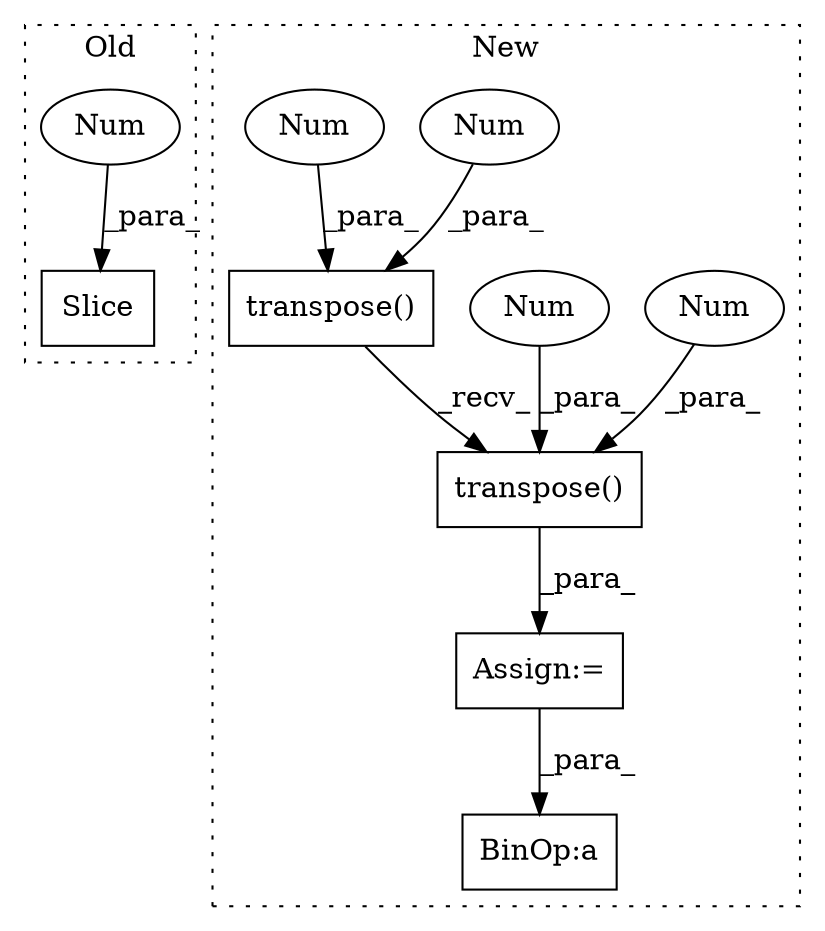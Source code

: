 digraph G {
subgraph cluster0 {
1 [label="Slice" a="80" s="8815" l="1" shape="box"];
4 [label="Num" a="76" s="8815" l="1" shape="ellipse"];
label = "Old";
style="dotted";
}
subgraph cluster1 {
2 [label="transpose()" a="75" s="9609,9625" l="12,1" shape="box"];
3 [label="Num" a="76" s="9624" l="1" shape="ellipse"];
5 [label="Num" a="76" s="9621" l="1" shape="ellipse"];
6 [label="BinOp:a" a="82" s="9653" l="3" shape="box"];
7 [label="Assign:=" a="68" s="9601" l="3" shape="box"];
8 [label="transpose()" a="75" s="9329,9347" l="14,1" shape="box"];
9 [label="Num" a="76" s="9346" l="1" shape="ellipse"];
10 [label="Num" a="76" s="9343" l="1" shape="ellipse"];
label = "New";
style="dotted";
}
2 -> 7 [label="_para_"];
3 -> 2 [label="_para_"];
4 -> 1 [label="_para_"];
5 -> 2 [label="_para_"];
7 -> 6 [label="_para_"];
8 -> 2 [label="_recv_"];
9 -> 8 [label="_para_"];
10 -> 8 [label="_para_"];
}